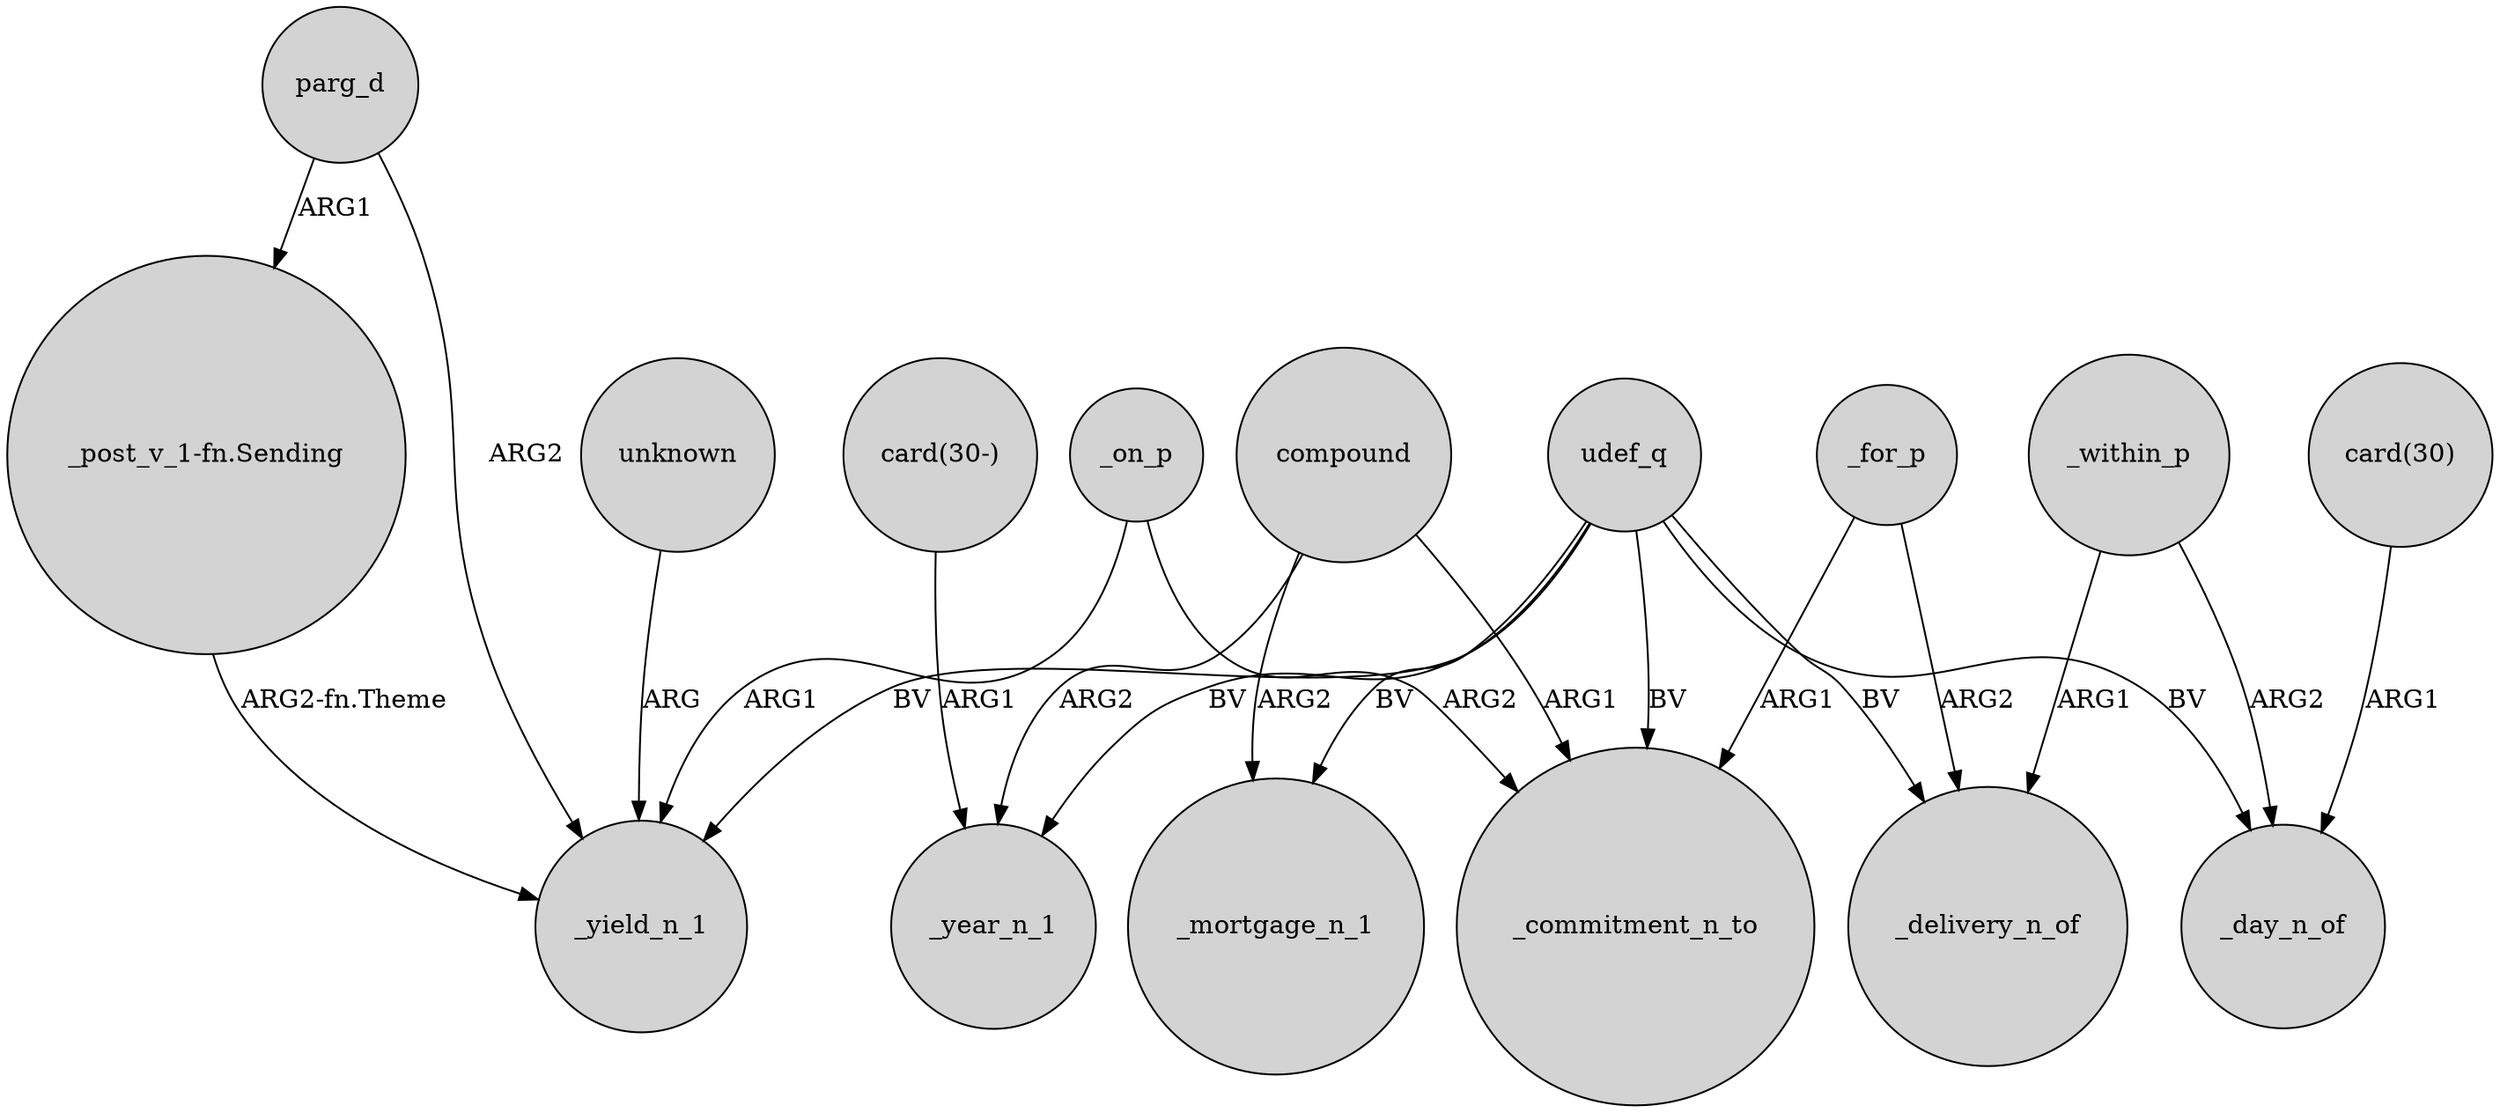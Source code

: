 digraph {
	node [shape=circle style=filled]
	"_post_v_1-fn.Sending" -> _yield_n_1 [label="ARG2-fn.Theme"]
	udef_q -> _mortgage_n_1 [label=BV]
	_on_p -> _commitment_n_to [label=ARG2]
	udef_q -> _commitment_n_to [label=BV]
	udef_q -> _delivery_n_of [label=BV]
	_within_p -> _delivery_n_of [label=ARG1]
	compound -> _mortgage_n_1 [label=ARG2]
	"card(30-)" -> _year_n_1 [label=ARG1]
	udef_q -> _day_n_of [label=BV]
	_for_p -> _commitment_n_to [label=ARG1]
	parg_d -> _yield_n_1 [label=ARG2]
	unknown -> _yield_n_1 [label=ARG]
	_for_p -> _delivery_n_of [label=ARG2]
	parg_d -> "_post_v_1-fn.Sending" [label=ARG1]
	udef_q -> _year_n_1 [label=BV]
	_on_p -> _yield_n_1 [label=ARG1]
	_within_p -> _day_n_of [label=ARG2]
	"card(30)" -> _day_n_of [label=ARG1]
	udef_q -> _yield_n_1 [label=BV]
	compound -> _year_n_1 [label=ARG2]
	compound -> _commitment_n_to [label=ARG1]
}
